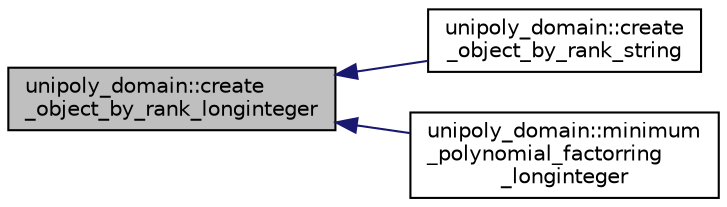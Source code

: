 digraph "unipoly_domain::create_object_by_rank_longinteger"
{
  edge [fontname="Helvetica",fontsize="10",labelfontname="Helvetica",labelfontsize="10"];
  node [fontname="Helvetica",fontsize="10",shape=record];
  rankdir="LR";
  Node169 [label="unipoly_domain::create\l_object_by_rank_longinteger",height=0.2,width=0.4,color="black", fillcolor="grey75", style="filled", fontcolor="black"];
  Node169 -> Node170 [dir="back",color="midnightblue",fontsize="10",style="solid",fontname="Helvetica"];
  Node170 [label="unipoly_domain::create\l_object_by_rank_string",height=0.2,width=0.4,color="black", fillcolor="white", style="filled",URL="$da/d3c/classunipoly__domain.html#ae3243756144f89d8a0fbd48f9e1d7840"];
  Node169 -> Node171 [dir="back",color="midnightblue",fontsize="10",style="solid",fontname="Helvetica"];
  Node171 [label="unipoly_domain::minimum\l_polynomial_factorring\l_longinteger",height=0.2,width=0.4,color="black", fillcolor="white", style="filled",URL="$da/d3c/classunipoly__domain.html#a2c953e21fad2df88627ac8a289f3a77b"];
}
